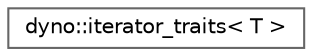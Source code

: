 digraph "Graphical Class Hierarchy"
{
 // LATEX_PDF_SIZE
  bgcolor="transparent";
  edge [fontname=Helvetica,fontsize=10,labelfontname=Helvetica,labelfontsize=10];
  node [fontname=Helvetica,fontsize=10,shape=box,height=0.2,width=0.4];
  rankdir="LR";
  Node0 [id="Node000000",label="dyno::iterator_traits\< T \>",height=0.2,width=0.4,color="grey40", fillcolor="white", style="filled",URL="$structdyno_1_1iterator__traits.html",tooltip=" "];
}
